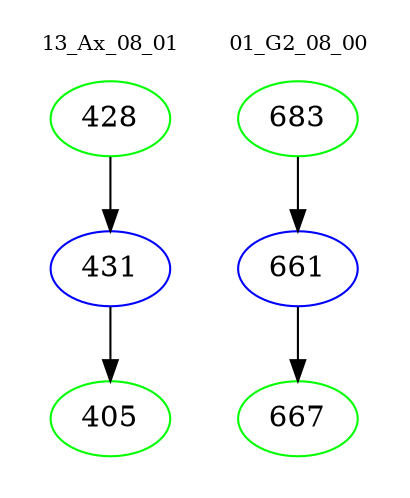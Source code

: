 digraph{
subgraph cluster_0 {
color = white
label = "13_Ax_08_01";
fontsize=10;
T0_428 [label="428", color="green"]
T0_428 -> T0_431 [color="black"]
T0_431 [label="431", color="blue"]
T0_431 -> T0_405 [color="black"]
T0_405 [label="405", color="green"]
}
subgraph cluster_1 {
color = white
label = "01_G2_08_00";
fontsize=10;
T1_683 [label="683", color="green"]
T1_683 -> T1_661 [color="black"]
T1_661 [label="661", color="blue"]
T1_661 -> T1_667 [color="black"]
T1_667 [label="667", color="green"]
}
}
